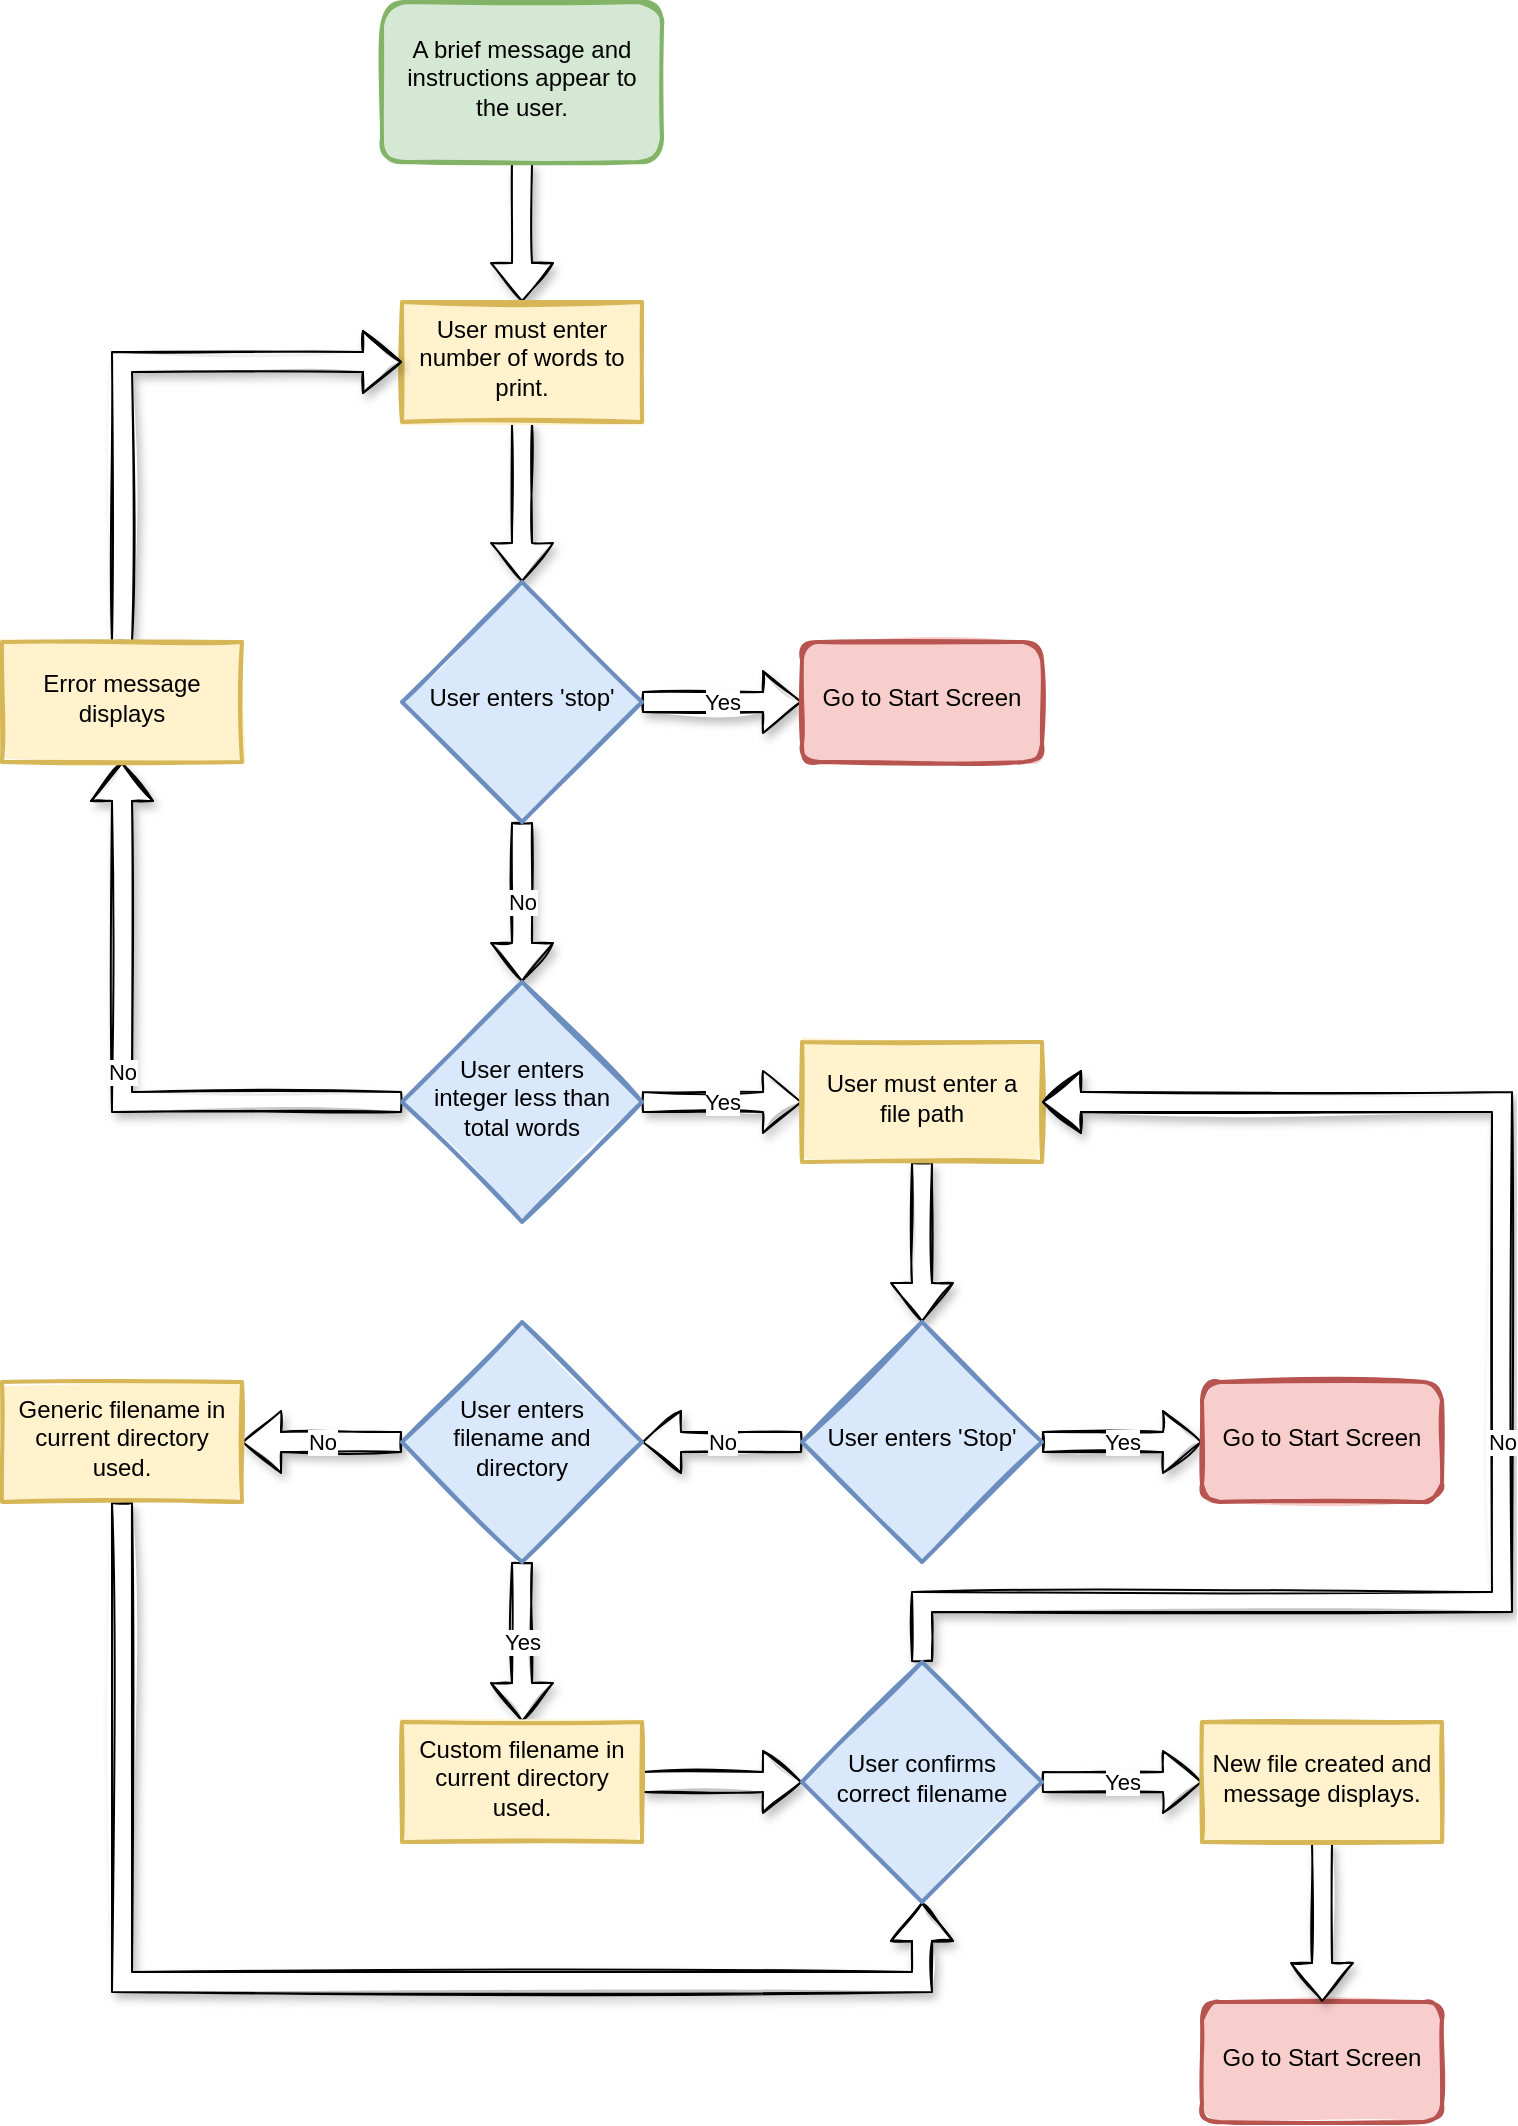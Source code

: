 <mxfile version="15.9.6" type="github"><diagram id="C5RBs43oDa-KdzZeNtuy" name="Page-1"><mxGraphModel dx="870" dy="626" grid="1" gridSize="10" guides="1" tooltips="1" connect="1" arrows="1" fold="1" page="1" pageScale="1" pageWidth="827" pageHeight="1169" math="0" shadow="0"><root><mxCell id="WIyWlLk6GJQsqaUBKTNV-0"/><mxCell id="WIyWlLk6GJQsqaUBKTNV-1" parent="WIyWlLk6GJQsqaUBKTNV-0"/><mxCell id="L5e1cLYehbOBK374T9Pf-0" style="edgeStyle=orthogonalEdgeStyle;rounded=0;orthogonalLoop=1;jettySize=auto;html=1;exitX=0.5;exitY=1;exitDx=0;exitDy=0;entryX=0.5;entryY=0;entryDx=0;entryDy=0;sketch=1;strokeWidth=1;shadow=1;fillColor=default;shape=flexArrow;" parent="WIyWlLk6GJQsqaUBKTNV-1" source="L5e1cLYehbOBK374T9Pf-7" target="L5e1cLYehbOBK374T9Pf-3" edge="1"><mxGeometry relative="1" as="geometry"><mxPoint x="235.44" y="300" as="sourcePoint"/></mxGeometry></mxCell><mxCell id="L5e1cLYehbOBK374T9Pf-1" value="Yes" style="edgeStyle=orthogonalEdgeStyle;rounded=0;orthogonalLoop=1;jettySize=auto;html=1;exitX=1;exitY=0.5;exitDx=0;exitDy=0;entryX=0;entryY=0.5;entryDx=0;entryDy=0;sketch=1;strokeWidth=1;shadow=1;fillColor=default;shape=flexArrow;" parent="WIyWlLk6GJQsqaUBKTNV-1" source="L5e1cLYehbOBK374T9Pf-3" target="L5e1cLYehbOBK374T9Pf-4" edge="1"><mxGeometry relative="1" as="geometry"><mxPoint x="475.44" y="410" as="targetPoint"/></mxGeometry></mxCell><mxCell id="L5e1cLYehbOBK374T9Pf-2" value="No" style="edgeStyle=orthogonalEdgeStyle;rounded=0;orthogonalLoop=1;jettySize=auto;html=1;exitX=0.5;exitY=1;exitDx=0;exitDy=0;entryX=0.5;entryY=0;entryDx=0;entryDy=0;sketch=1;strokeWidth=1;shadow=1;fillColor=default;shape=flexArrow;" parent="WIyWlLk6GJQsqaUBKTNV-1" source="L5e1cLYehbOBK374T9Pf-3" target="h9xpafBvBBpvsFGeRTuZ-0" edge="1"><mxGeometry relative="1" as="geometry"><mxPoint x="310" y="554.5" as="targetPoint"/></mxGeometry></mxCell><mxCell id="L5e1cLYehbOBK374T9Pf-3" value="User enters 'stop'" style="rhombus;whiteSpace=wrap;html=1;shadow=0;fontFamily=Helvetica;fontSize=12;align=center;strokeWidth=2;spacing=6;spacingTop=-4;fillColor=#dae8fc;strokeColor=#6c8ebf;sketch=1;fillStyle=solid;" parent="WIyWlLk6GJQsqaUBKTNV-1" vertex="1"><mxGeometry x="250" y="340" width="120" height="120" as="geometry"/></mxCell><mxCell id="L5e1cLYehbOBK374T9Pf-4" value="Go to Start Screen" style="rounded=1;whiteSpace=wrap;html=1;fontSize=12;glass=0;strokeWidth=2;shadow=0;fillColor=#f8cecc;strokeColor=#b85450;spacing=6;spacingTop=-4;sketch=1;fillStyle=solid;" parent="WIyWlLk6GJQsqaUBKTNV-1" vertex="1"><mxGeometry x="450" y="370" width="120" height="60" as="geometry"/></mxCell><mxCell id="L5e1cLYehbOBK374T9Pf-5" style="edgeStyle=orthogonalEdgeStyle;rounded=0;orthogonalLoop=1;jettySize=auto;html=1;exitX=0.5;exitY=1;exitDx=0;exitDy=0;entryX=0.5;entryY=0;entryDx=0;entryDy=0;sketch=1;strokeWidth=1;shadow=1;fillColor=default;shape=flexArrow;" parent="WIyWlLk6GJQsqaUBKTNV-1" source="L5e1cLYehbOBK374T9Pf-6" target="L5e1cLYehbOBK374T9Pf-7" edge="1"><mxGeometry relative="1" as="geometry"/></mxCell><mxCell id="L5e1cLYehbOBK374T9Pf-6" value="A brief message and instructions appear to the user." style="rounded=1;whiteSpace=wrap;html=1;fontSize=12;glass=0;strokeWidth=2;shadow=0;fillColor=#d5e8d4;strokeColor=#82b366;spacing=6;spacingTop=-4;sketch=1;fillStyle=solid;" parent="WIyWlLk6GJQsqaUBKTNV-1" vertex="1"><mxGeometry x="240" y="50" width="140" height="80" as="geometry"/></mxCell><mxCell id="L5e1cLYehbOBK374T9Pf-7" value="User must enter number of words to print." style="rounded=0;whiteSpace=wrap;html=1;fillColor=#fff2cc;strokeColor=#d6b656;shadow=0;strokeWidth=2;spacing=6;spacingTop=-4;sketch=1;fillStyle=solid;" parent="WIyWlLk6GJQsqaUBKTNV-1" vertex="1"><mxGeometry x="250" y="200" width="120" height="60" as="geometry"/></mxCell><mxCell id="L5e1cLYehbOBK374T9Pf-8" value="Go to Start Screen" style="rounded=1;whiteSpace=wrap;html=1;fontSize=12;glass=0;strokeWidth=2;shadow=0;fillColor=#f8cecc;strokeColor=#b85450;spacing=6;spacingTop=-4;sketch=1;fillStyle=solid;" parent="WIyWlLk6GJQsqaUBKTNV-1" vertex="1"><mxGeometry x="650" y="1050" width="120" height="60" as="geometry"/></mxCell><mxCell id="L5e1cLYehbOBK374T9Pf-13" style="edgeStyle=orthogonalEdgeStyle;shape=flexArrow;rounded=0;sketch=1;orthogonalLoop=1;jettySize=auto;html=1;exitX=0.5;exitY=1;exitDx=0;exitDy=0;entryX=0.5;entryY=0;entryDx=0;entryDy=0;shadow=1;labelBackgroundColor=default;fontFamily=Helvetica;fontSize=11;fontColor=default;endArrow=classic;strokeColor=default;strokeWidth=1;fillColor=default;" parent="WIyWlLk6GJQsqaUBKTNV-1" source="h9xpafBvBBpvsFGeRTuZ-22" target="L5e1cLYehbOBK374T9Pf-8" edge="1"><mxGeometry relative="1" as="geometry"><mxPoint x="710" y="970" as="sourcePoint"/></mxGeometry></mxCell><mxCell id="h9xpafBvBBpvsFGeRTuZ-2" value="Yes&lt;br&gt;" style="edgeStyle=orthogonalEdgeStyle;rounded=0;orthogonalLoop=1;jettySize=auto;html=1;exitX=1;exitY=0.5;exitDx=0;exitDy=0;sketch=1;strokeWidth=1;shadow=1;fillColor=default;shape=flexArrow;entryX=0;entryY=0.5;entryDx=0;entryDy=0;" parent="WIyWlLk6GJQsqaUBKTNV-1" source="h9xpafBvBBpvsFGeRTuZ-0" target="h9xpafBvBBpvsFGeRTuZ-3" edge="1"><mxGeometry relative="1" as="geometry"><mxPoint x="480" y="600" as="targetPoint"/></mxGeometry></mxCell><mxCell id="h9xpafBvBBpvsFGeRTuZ-4" value="No" style="edgeStyle=orthogonalEdgeStyle;shape=flexArrow;rounded=0;sketch=1;orthogonalLoop=1;jettySize=auto;html=1;exitX=0;exitY=0.5;exitDx=0;exitDy=0;shadow=1;labelBackgroundColor=default;fontFamily=Helvetica;fontSize=11;fontColor=default;endArrow=classic;strokeColor=default;strokeWidth=1;fillColor=default;entryX=0.5;entryY=1;entryDx=0;entryDy=0;" parent="WIyWlLk6GJQsqaUBKTNV-1" source="h9xpafBvBBpvsFGeRTuZ-0" target="h9xpafBvBBpvsFGeRTuZ-5" edge="1"><mxGeometry relative="1" as="geometry"><mxPoint x="190" y="450" as="targetPoint"/><Array as="points"><mxPoint x="110" y="600"/></Array></mxGeometry></mxCell><mxCell id="h9xpafBvBBpvsFGeRTuZ-0" value="User enters &lt;br&gt;integer less than total words" style="rhombus;whiteSpace=wrap;html=1;shadow=0;fontFamily=Helvetica;fontSize=12;align=center;strokeWidth=2;spacing=6;spacingTop=-4;fillColor=#dae8fc;strokeColor=#6c8ebf;sketch=1;fillStyle=solid;" parent="WIyWlLk6GJQsqaUBKTNV-1" vertex="1"><mxGeometry x="250" y="540" width="120" height="120" as="geometry"/></mxCell><mxCell id="h9xpafBvBBpvsFGeRTuZ-10" style="edgeStyle=orthogonalEdgeStyle;shape=flexArrow;rounded=0;sketch=1;orthogonalLoop=1;jettySize=auto;html=1;exitX=0.5;exitY=1;exitDx=0;exitDy=0;entryX=0.5;entryY=0;entryDx=0;entryDy=0;shadow=1;labelBackgroundColor=default;fontFamily=Helvetica;fontSize=11;fontColor=default;endArrow=classic;strokeColor=default;strokeWidth=1;fillColor=default;" parent="WIyWlLk6GJQsqaUBKTNV-1" source="h9xpafBvBBpvsFGeRTuZ-3" target="h9xpafBvBBpvsFGeRTuZ-8" edge="1"><mxGeometry relative="1" as="geometry"/></mxCell><mxCell id="h9xpafBvBBpvsFGeRTuZ-3" value="User must enter a file path" style="rounded=0;whiteSpace=wrap;html=1;fillColor=#fff2cc;strokeColor=#d6b656;shadow=0;strokeWidth=2;spacing=6;spacingTop=-4;sketch=1;fillStyle=solid;" parent="WIyWlLk6GJQsqaUBKTNV-1" vertex="1"><mxGeometry x="450" y="570" width="120" height="60" as="geometry"/></mxCell><mxCell id="h9xpafBvBBpvsFGeRTuZ-6" style="edgeStyle=orthogonalEdgeStyle;shape=flexArrow;rounded=0;sketch=1;orthogonalLoop=1;jettySize=auto;html=1;exitX=0.5;exitY=0;exitDx=0;exitDy=0;entryX=0;entryY=0.5;entryDx=0;entryDy=0;shadow=1;labelBackgroundColor=default;fontFamily=Helvetica;fontSize=11;fontColor=default;endArrow=classic;strokeColor=default;strokeWidth=1;fillColor=default;" parent="WIyWlLk6GJQsqaUBKTNV-1" source="h9xpafBvBBpvsFGeRTuZ-5" target="L5e1cLYehbOBK374T9Pf-7" edge="1"><mxGeometry relative="1" as="geometry"/></mxCell><mxCell id="h9xpafBvBBpvsFGeRTuZ-5" value="Error message displays" style="rounded=0;whiteSpace=wrap;html=1;fillColor=#fff2cc;strokeColor=#d6b656;shadow=0;strokeWidth=2;spacing=6;spacingTop=-4;sketch=1;fillStyle=solid;" parent="WIyWlLk6GJQsqaUBKTNV-1" vertex="1"><mxGeometry x="50" y="370" width="120" height="60" as="geometry"/></mxCell><mxCell id="h9xpafBvBBpvsFGeRTuZ-7" value="Yes" style="edgeStyle=orthogonalEdgeStyle;rounded=0;orthogonalLoop=1;jettySize=auto;html=1;exitX=1;exitY=0.5;exitDx=0;exitDy=0;entryX=0;entryY=0.5;entryDx=0;entryDy=0;sketch=1;strokeWidth=1;shadow=1;fillColor=default;shape=flexArrow;" parent="WIyWlLk6GJQsqaUBKTNV-1" source="h9xpafBvBBpvsFGeRTuZ-8" target="h9xpafBvBBpvsFGeRTuZ-9" edge="1"><mxGeometry relative="1" as="geometry"><mxPoint x="675.44" y="780" as="targetPoint"/></mxGeometry></mxCell><mxCell id="h9xpafBvBBpvsFGeRTuZ-11" value="No" style="edgeStyle=orthogonalEdgeStyle;shape=flexArrow;rounded=0;sketch=1;orthogonalLoop=1;jettySize=auto;html=1;exitX=0;exitY=0.5;exitDx=0;exitDy=0;shadow=1;labelBackgroundColor=default;fontFamily=Helvetica;fontSize=11;fontColor=default;endArrow=classic;strokeColor=default;strokeWidth=1;fillColor=default;entryX=1;entryY=0.5;entryDx=0;entryDy=0;" parent="WIyWlLk6GJQsqaUBKTNV-1" source="h9xpafBvBBpvsFGeRTuZ-8" target="h9xpafBvBBpvsFGeRTuZ-12" edge="1"><mxGeometry relative="1" as="geometry"><mxPoint x="370" y="770" as="targetPoint"/></mxGeometry></mxCell><mxCell id="h9xpafBvBBpvsFGeRTuZ-8" value="User enters 'Stop'" style="rhombus;whiteSpace=wrap;html=1;shadow=0;fontFamily=Helvetica;fontSize=12;align=center;strokeWidth=2;spacing=6;spacingTop=-4;fillColor=#dae8fc;strokeColor=#6c8ebf;sketch=1;fillStyle=solid;" parent="WIyWlLk6GJQsqaUBKTNV-1" vertex="1"><mxGeometry x="450" y="710" width="120" height="120" as="geometry"/></mxCell><mxCell id="h9xpafBvBBpvsFGeRTuZ-9" value="Go to Start Screen" style="rounded=1;whiteSpace=wrap;html=1;fontSize=12;glass=0;strokeWidth=2;shadow=0;fillColor=#f8cecc;strokeColor=#b85450;spacing=6;spacingTop=-4;sketch=1;fillStyle=solid;" parent="WIyWlLk6GJQsqaUBKTNV-1" vertex="1"><mxGeometry x="650" y="740" width="120" height="60" as="geometry"/></mxCell><mxCell id="h9xpafBvBBpvsFGeRTuZ-13" value="No" style="edgeStyle=orthogonalEdgeStyle;shape=flexArrow;rounded=0;sketch=1;orthogonalLoop=1;jettySize=auto;html=1;exitX=0;exitY=0.5;exitDx=0;exitDy=0;shadow=1;labelBackgroundColor=default;fontFamily=Helvetica;fontSize=11;fontColor=default;endArrow=classic;strokeColor=default;strokeWidth=1;fillColor=default;entryX=1;entryY=0.5;entryDx=0;entryDy=0;" parent="WIyWlLk6GJQsqaUBKTNV-1" source="h9xpafBvBBpvsFGeRTuZ-12" target="h9xpafBvBBpvsFGeRTuZ-15" edge="1"><mxGeometry relative="1" as="geometry"><mxPoint x="170" y="770" as="targetPoint"/></mxGeometry></mxCell><mxCell id="h9xpafBvBBpvsFGeRTuZ-14" value="Yes" style="edgeStyle=orthogonalEdgeStyle;shape=flexArrow;rounded=0;sketch=1;orthogonalLoop=1;jettySize=auto;html=1;exitX=0.5;exitY=1;exitDx=0;exitDy=0;shadow=1;labelBackgroundColor=default;fontFamily=Helvetica;fontSize=11;fontColor=default;endArrow=classic;strokeColor=default;strokeWidth=1;fillColor=default;" parent="WIyWlLk6GJQsqaUBKTNV-1" source="h9xpafBvBBpvsFGeRTuZ-12" target="h9xpafBvBBpvsFGeRTuZ-17" edge="1"><mxGeometry relative="1" as="geometry"><mxPoint x="310" y="910" as="targetPoint"/></mxGeometry></mxCell><mxCell id="h9xpafBvBBpvsFGeRTuZ-12" value="User enters filename and directory" style="rhombus;whiteSpace=wrap;html=1;shadow=0;fontFamily=Helvetica;fontSize=12;align=center;strokeWidth=2;spacing=6;spacingTop=-4;fillColor=#dae8fc;strokeColor=#6c8ebf;sketch=1;fillStyle=solid;" parent="WIyWlLk6GJQsqaUBKTNV-1" vertex="1"><mxGeometry x="250" y="710" width="120" height="120" as="geometry"/></mxCell><mxCell id="h9xpafBvBBpvsFGeRTuZ-20" style="edgeStyle=orthogonalEdgeStyle;shape=flexArrow;rounded=0;sketch=1;orthogonalLoop=1;jettySize=auto;html=1;exitX=0.5;exitY=1;exitDx=0;exitDy=0;entryX=0.5;entryY=1;entryDx=0;entryDy=0;shadow=1;labelBackgroundColor=default;fontFamily=Helvetica;fontSize=11;fontColor=default;endArrow=classic;strokeColor=default;strokeWidth=1;fillColor=default;" parent="WIyWlLk6GJQsqaUBKTNV-1" source="h9xpafBvBBpvsFGeRTuZ-15" target="h9xpafBvBBpvsFGeRTuZ-18" edge="1"><mxGeometry relative="1" as="geometry"><Array as="points"><mxPoint x="110" y="1040"/><mxPoint x="510" y="1040"/></Array></mxGeometry></mxCell><mxCell id="h9xpafBvBBpvsFGeRTuZ-15" value="Generic filename in current directory used." style="rounded=0;whiteSpace=wrap;html=1;fillColor=#fff2cc;strokeColor=#d6b656;shadow=0;strokeWidth=2;spacing=6;spacingTop=-4;sketch=1;fillStyle=solid;" parent="WIyWlLk6GJQsqaUBKTNV-1" vertex="1"><mxGeometry x="50" y="740" width="120" height="60" as="geometry"/></mxCell><mxCell id="h9xpafBvBBpvsFGeRTuZ-19" style="edgeStyle=orthogonalEdgeStyle;shape=flexArrow;rounded=0;sketch=1;orthogonalLoop=1;jettySize=auto;html=1;exitX=1;exitY=0.5;exitDx=0;exitDy=0;entryX=0;entryY=0.5;entryDx=0;entryDy=0;shadow=1;labelBackgroundColor=default;fontFamily=Helvetica;fontSize=11;fontColor=default;endArrow=classic;strokeColor=default;strokeWidth=1;fillColor=default;" parent="WIyWlLk6GJQsqaUBKTNV-1" source="h9xpafBvBBpvsFGeRTuZ-17" target="h9xpafBvBBpvsFGeRTuZ-18" edge="1"><mxGeometry relative="1" as="geometry"/></mxCell><mxCell id="h9xpafBvBBpvsFGeRTuZ-17" value="Custom filename in current directory used." style="rounded=0;whiteSpace=wrap;html=1;fillColor=#fff2cc;strokeColor=#d6b656;shadow=0;strokeWidth=2;spacing=6;spacingTop=-4;sketch=1;fillStyle=solid;" parent="WIyWlLk6GJQsqaUBKTNV-1" vertex="1"><mxGeometry x="250" y="910" width="120" height="60" as="geometry"/></mxCell><mxCell id="h9xpafBvBBpvsFGeRTuZ-21" value="No" style="edgeStyle=orthogonalEdgeStyle;shape=flexArrow;rounded=0;sketch=1;orthogonalLoop=1;jettySize=auto;html=1;exitX=0.5;exitY=0;exitDx=0;exitDy=0;shadow=1;labelBackgroundColor=default;fontFamily=Helvetica;fontSize=11;fontColor=default;endArrow=classic;strokeColor=default;strokeWidth=1;fillColor=default;entryX=1;entryY=0.5;entryDx=0;entryDy=0;" parent="WIyWlLk6GJQsqaUBKTNV-1" source="h9xpafBvBBpvsFGeRTuZ-18" target="h9xpafBvBBpvsFGeRTuZ-3" edge="1"><mxGeometry relative="1" as="geometry"><mxPoint x="550" y="690" as="targetPoint"/><Array as="points"><mxPoint x="510" y="850"/><mxPoint x="800" y="850"/><mxPoint x="800" y="600"/></Array></mxGeometry></mxCell><mxCell id="h9xpafBvBBpvsFGeRTuZ-23" value="Yes" style="edgeStyle=orthogonalEdgeStyle;shape=flexArrow;rounded=0;sketch=1;orthogonalLoop=1;jettySize=auto;html=1;exitX=1;exitY=0.5;exitDx=0;exitDy=0;shadow=1;labelBackgroundColor=default;fontFamily=Helvetica;fontSize=11;fontColor=default;endArrow=classic;strokeColor=default;strokeWidth=1;fillColor=default;" parent="WIyWlLk6GJQsqaUBKTNV-1" source="h9xpafBvBBpvsFGeRTuZ-18" target="h9xpafBvBBpvsFGeRTuZ-22" edge="1"><mxGeometry relative="1" as="geometry"/></mxCell><mxCell id="h9xpafBvBBpvsFGeRTuZ-18" value="User confirms correct filename" style="rhombus;whiteSpace=wrap;html=1;shadow=0;fontFamily=Helvetica;fontSize=12;align=center;strokeWidth=2;spacing=6;spacingTop=-4;fillColor=#dae8fc;strokeColor=#6c8ebf;sketch=1;fillStyle=solid;" parent="WIyWlLk6GJQsqaUBKTNV-1" vertex="1"><mxGeometry x="450" y="880" width="120" height="120" as="geometry"/></mxCell><mxCell id="h9xpafBvBBpvsFGeRTuZ-22" value="New file created and message displays." style="rounded=0;whiteSpace=wrap;html=1;fillColor=#fff2cc;strokeColor=#d6b656;shadow=0;strokeWidth=2;spacing=6;spacingTop=-4;sketch=1;fillStyle=solid;" parent="WIyWlLk6GJQsqaUBKTNV-1" vertex="1"><mxGeometry x="650" y="910" width="120" height="60" as="geometry"/></mxCell></root></mxGraphModel></diagram></mxfile>